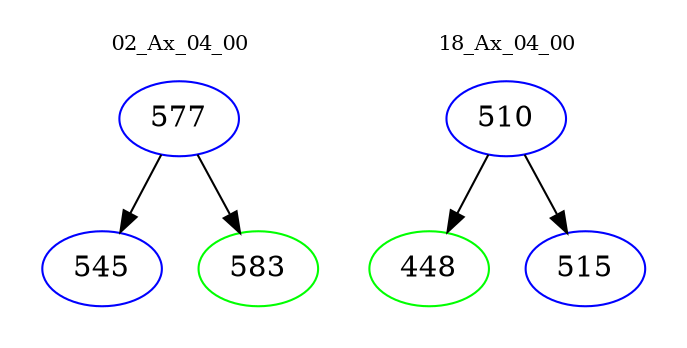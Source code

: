 digraph{
subgraph cluster_0 {
color = white
label = "02_Ax_04_00";
fontsize=10;
T0_577 [label="577", color="blue"]
T0_577 -> T0_545 [color="black"]
T0_545 [label="545", color="blue"]
T0_577 -> T0_583 [color="black"]
T0_583 [label="583", color="green"]
}
subgraph cluster_1 {
color = white
label = "18_Ax_04_00";
fontsize=10;
T1_510 [label="510", color="blue"]
T1_510 -> T1_448 [color="black"]
T1_448 [label="448", color="green"]
T1_510 -> T1_515 [color="black"]
T1_515 [label="515", color="blue"]
}
}
